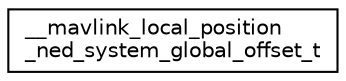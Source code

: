digraph "Graphical Class Hierarchy"
{
 // INTERACTIVE_SVG=YES
  edge [fontname="Helvetica",fontsize="10",labelfontname="Helvetica",labelfontsize="10"];
  node [fontname="Helvetica",fontsize="10",shape=record];
  rankdir="LR";
  Node1 [label="__mavlink_local_position\l_ned_system_global_offset_t",height=0.2,width=0.4,color="black", fillcolor="white", style="filled",URL="$struct____mavlink__local__position__ned__system__global__offset__t.html"];
}
